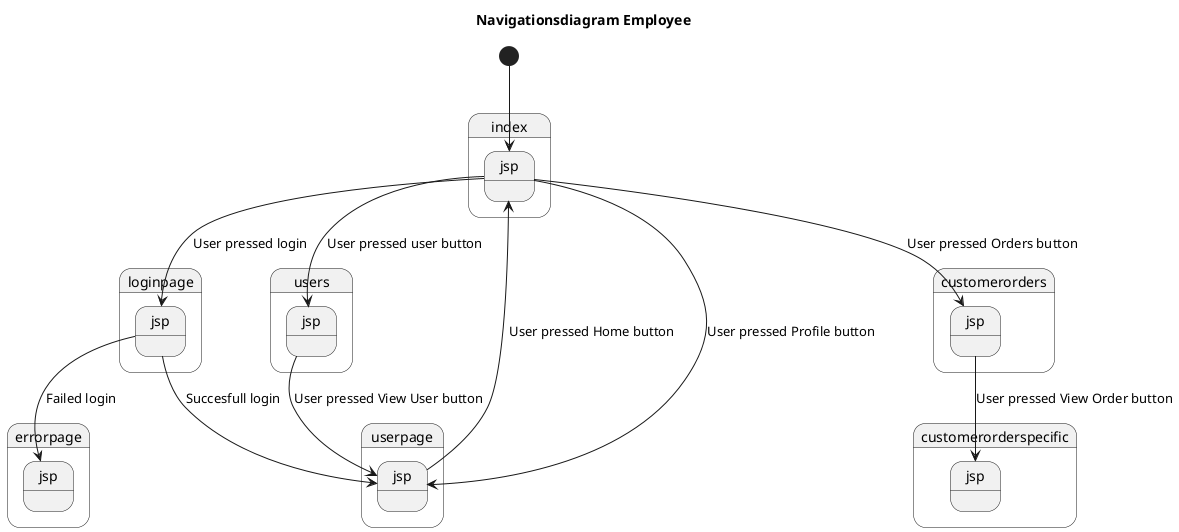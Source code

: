 @startuml
Title Navigationsdiagram Employee

state index.jsp
[*] --> index.jsp

state loginpage.jsp
index.jsp --> loginpage.jsp : User pressed login

state userpage.jsp
loginpage.jsp --> userpage.jsp : Succesfull login
index.jsp --> userpage.jsp : User pressed Profile button

state errorpage.jsp
loginpage.jsp --> errorpage.jsp : Failed login

userpage.jsp --> index.jsp : User pressed Home button

state users.jsp
index.jsp --> users.jsp : User pressed user button
users.jsp --> userpage.jsp : User pressed View User button

state customerorders.jsp
index.jsp --> customerorders.jsp : User pressed Orders button

state customerorderspecific.jsp
customerorders.jsp --> customerorderspecific.jsp : User pressed View Order button


@enduml